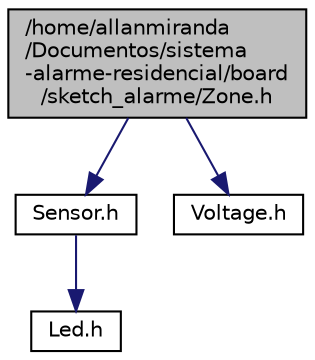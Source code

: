 digraph "/home/allanmiranda/Documentos/sistema-alarme-residencial/board/sketch_alarme/Zone.h"
{
  edge [fontname="Helvetica",fontsize="10",labelfontname="Helvetica",labelfontsize="10"];
  node [fontname="Helvetica",fontsize="10",shape=record];
  Node0 [label="/home/allanmiranda\l/Documentos/sistema\l-alarme-residencial/board\l/sketch_alarme/Zone.h",height=0.2,width=0.4,color="black", fillcolor="grey75", style="filled", fontcolor="black"];
  Node0 -> Node1 [color="midnightblue",fontsize="10",style="solid",fontname="Helvetica"];
  Node1 [label="Sensor.h",height=0.2,width=0.4,color="black", fillcolor="white", style="filled",URL="$_sensor_8h.html",tooltip="Contem a classe que gerencia o sensor. "];
  Node1 -> Node2 [color="midnightblue",fontsize="10",style="solid",fontname="Helvetica"];
  Node2 [label="Led.h",height=0.2,width=0.4,color="black", fillcolor="white", style="filled",URL="$_led_8h.html",tooltip="Contem a classe que gerencia o led. "];
  Node0 -> Node3 [color="midnightblue",fontsize="10",style="solid",fontname="Helvetica"];
  Node3 [label="Voltage.h",height=0.2,width=0.4,color="black", fillcolor="white", style="filled",URL="$_voltage_8h.html",tooltip="Contem a classe que gerencia a voltagem dos sensores. "];
}
